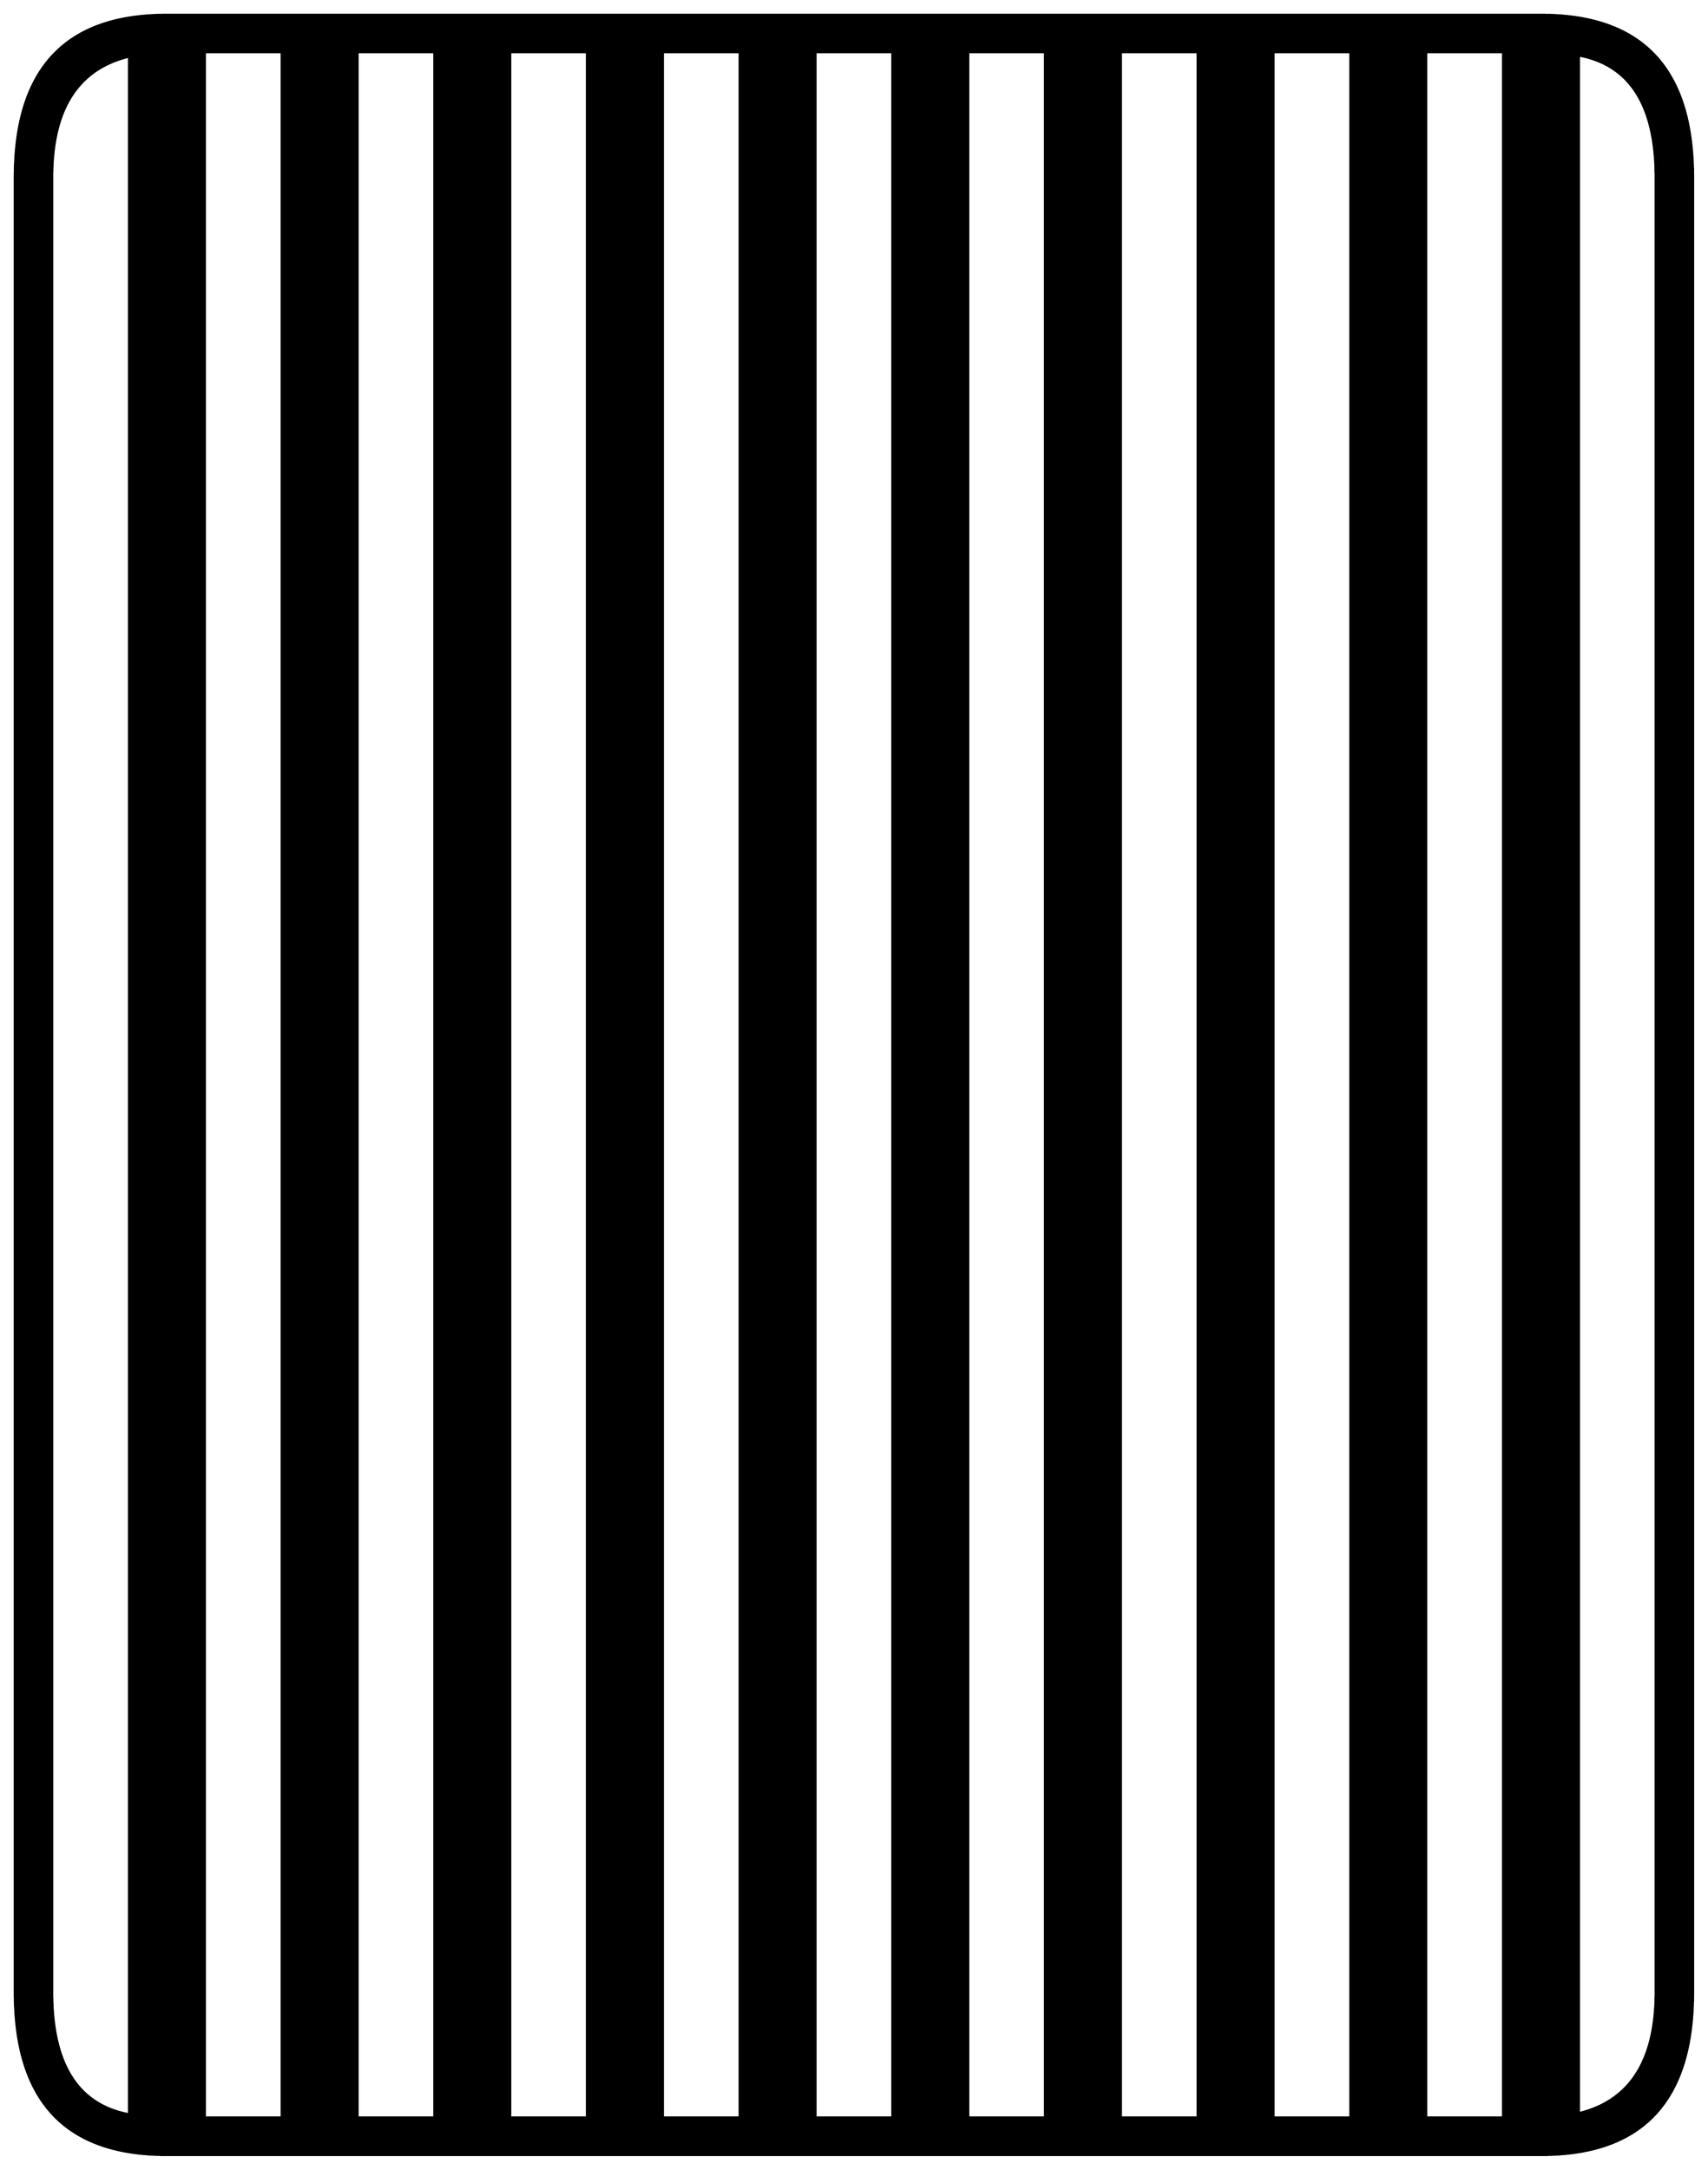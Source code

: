 


\begin{tikzpicture}[y=0.80pt, x=0.80pt, yscale=-1.0, xscale=1.0, inner sep=0pt, outer sep=0pt]
\begin{scope}[shift={(100.0,1706.0)},nonzero rule]
  \path[draw=.,fill=.,line width=1.600pt] (1578.0,244.0) .. controls
    (1578.0,342.667) and (1532.0,392.0) .. (1440.0,392.0) --
    (188.0,392.0) .. controls (96.0,392.0) and (50.0,342.667) ..
    (50.0,244.0) -- (50.0,-1408.0) .. controls (50.0,-1506.667)
    and (96.0,-1556.0) .. (188.0,-1556.0) -- (1440.0,-1556.0) ..
    controls (1532.0,-1556.0) and (1578.0,-1506.667) ..
    (1578.0,-1408.0) -- (1578.0,244.0) -- cycle(1544.0,244.0) --
    (1544.0,-1408.0) .. controls (1544.0,-1473.333) and
    (1520.667,-1510.333) .. (1474.0,-1519.0) -- (1474.0,354.0) ..
    controls (1520.667,342.667) and (1544.0,306.0) .. (1544.0,244.0)
    -- cycle(1405.0,358.0) -- (1405.0,-1522.0) --
    (1335.0,-1522.0) -- (1335.0,358.0) -- (1405.0,358.0) --
    cycle(1266.0,358.0) -- (1266.0,-1522.0) -- (1196.0,-1522.0)
    -- (1196.0,358.0) -- (1266.0,358.0) -- cycle(1127.0,358.0)
    -- (1127.0,-1522.0) -- (1057.0,-1522.0) -- (1057.0,358.0) --
    (1127.0,358.0) -- cycle(988.0,358.0) -- (988.0,-1522.0) --
    (918.0,-1522.0) -- (918.0,358.0) -- (988.0,358.0) --
    cycle(849.0,358.0) -- (849.0,-1522.0) -- (779.0,-1522.0) --
    (779.0,358.0) -- (849.0,358.0) -- cycle(710.0,358.0) --
    (710.0,-1522.0) -- (640.0,-1522.0) -- (640.0,358.0) --
    (710.0,358.0) -- cycle(571.0,358.0) -- (571.0,-1522.0) --
    (501.0,-1522.0) -- (501.0,358.0) -- (571.0,358.0) --
    cycle(432.0,358.0) -- (432.0,-1522.0) -- (362.0,-1522.0) --
    (362.0,358.0) -- (432.0,358.0) -- cycle(293.0,358.0) --
    (293.0,-1522.0) -- (223.0,-1522.0) -- (223.0,358.0) --
    (293.0,358.0) -- cycle(154.0,355.0) -- (154.0,-1518.0) ..
    controls (107.333,-1506.667) and (84.0,-1470.0) ..
    (84.0,-1408.0) -- (84.0,244.0) .. controls (84.0,309.333) and
    (107.333,346.333) .. (154.0,355.0) -- cycle;
\end{scope}

\end{tikzpicture}

